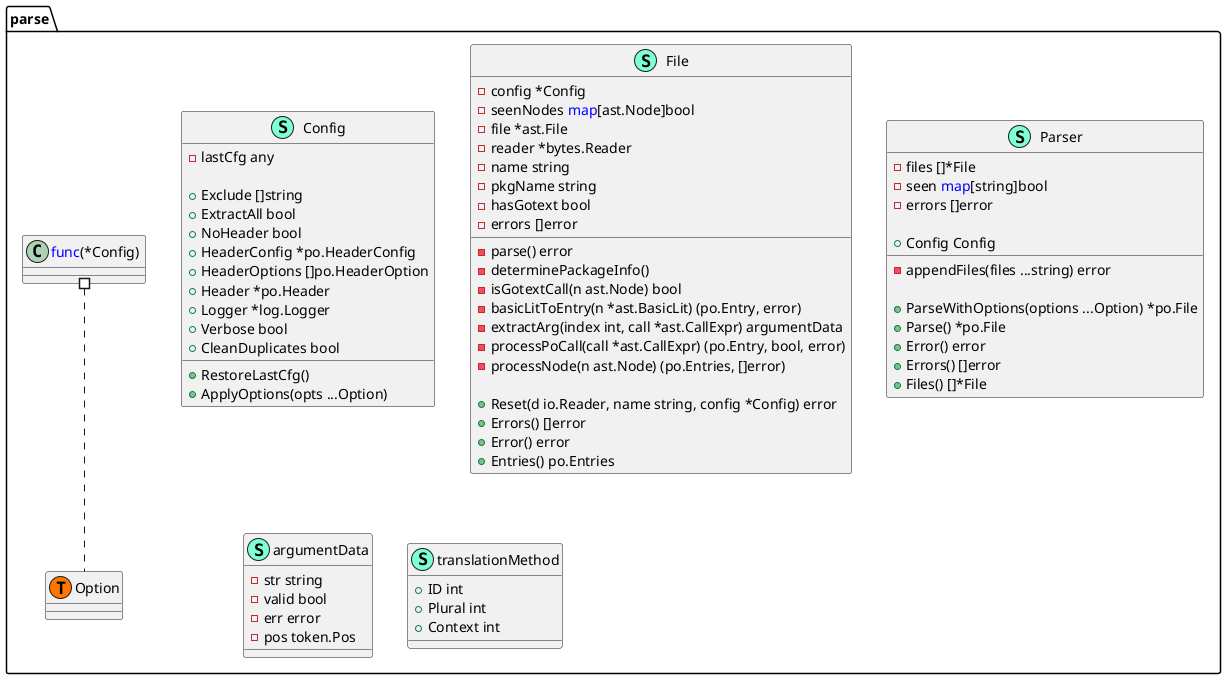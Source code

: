 @startuml
namespace parse {
    class Config << (S,Aquamarine) >> {
        - lastCfg any

        + Exclude []string
        + ExtractAll bool
        + NoHeader bool
        + HeaderConfig *po.HeaderConfig
        + HeaderOptions []po.HeaderOption
        + Header *po.Header
        + Logger *log.Logger
        + Verbose bool
        + CleanDuplicates bool

        + RestoreLastCfg() 
        + ApplyOptions(opts ...Option) 

    }
    class File << (S,Aquamarine) >> {
        - config *Config
        - seenNodes <font color=blue>map</font>[ast.Node]bool
        - file *ast.File
        - reader *bytes.Reader
        - name string
        - pkgName string
        - hasGotext bool
        - errors []error

        - parse() error
        - determinePackageInfo() 
        - isGotextCall(n ast.Node) bool
        - basicLitToEntry(n *ast.BasicLit) (po.Entry, error)
        - extractArg(index int, call *ast.CallExpr) argumentData
        - processPoCall(call *ast.CallExpr) (po.Entry, bool, error)
        - processNode(n ast.Node) (po.Entries, []error)

        + Reset(d io.Reader, name string, config *Config) error
        + Errors() []error
        + Error() error
        + Entries() po.Entries

    }
    class Parser << (S,Aquamarine) >> {
        - files []*File
        - seen <font color=blue>map</font>[string]bool
        - errors []error

        + Config Config

        - appendFiles(files ...string) error

        + ParseWithOptions(options ...Option) *po.File
        + Parse() *po.File
        + Error() error
        + Errors() []error
        + Files() []*File

    }
    class argumentData << (S,Aquamarine) >> {
        - str string
        - valid bool
        - err error
        - pos token.Pos

    }
    class parse.Option << (T, #FF7700) >>  {
    }
    class translationMethod << (S,Aquamarine) >> {
        + ID int
        + Plural int
        + Context int

    }
}


"parse.<font color=blue>func</font>(*Config) " #.. "parse.Option"
@enduml
